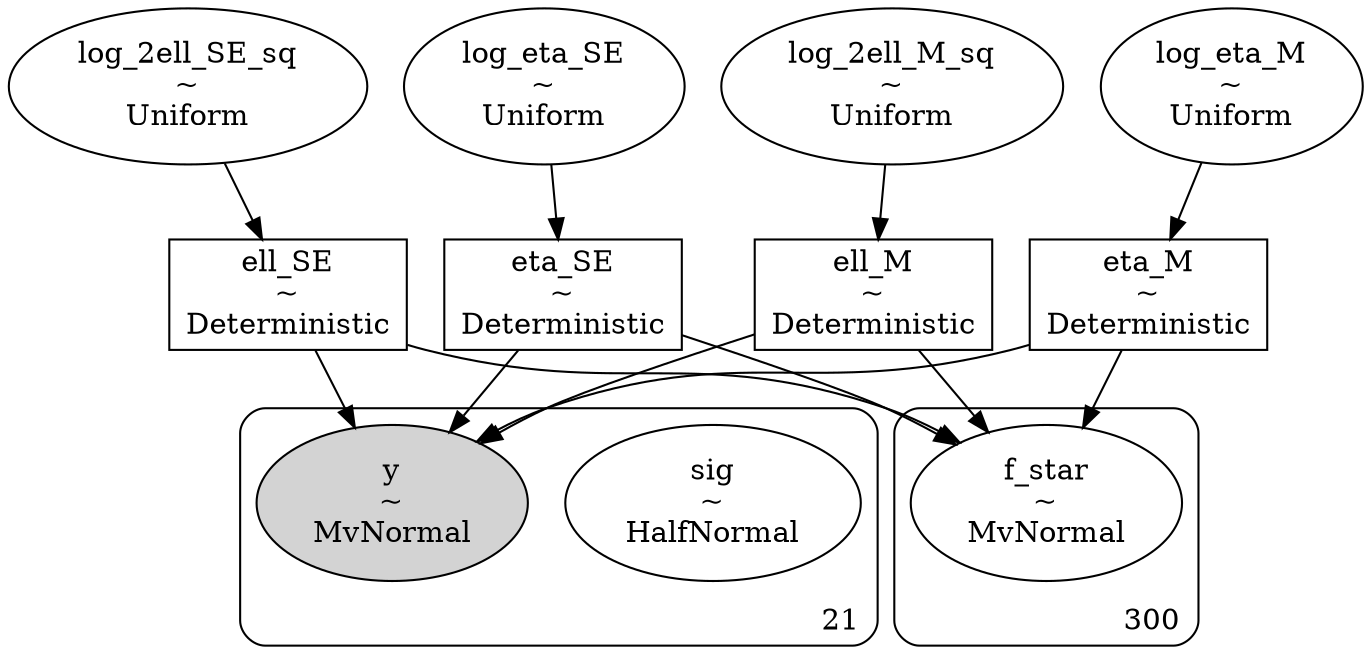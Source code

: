 digraph {
	log_eta_M [label="log_eta_M
~
Uniform" shape=ellipse]
	log_eta_SE [label="log_eta_SE
~
Uniform" shape=ellipse]
	ell_SE [label="ell_SE
~
Deterministic" shape=box]
	eta_SE [label="eta_SE
~
Deterministic" shape=box]
	ell_M [label="ell_M
~
Deterministic" shape=box]
	eta_M [label="eta_M
~
Deterministic" shape=box]
	log_2ell_SE_sq [label="log_2ell_SE_sq
~
Uniform" shape=ellipse]
	log_2ell_M_sq [label="log_2ell_M_sq
~
Uniform" shape=ellipse]
	subgraph cluster21 {
		sig [label="sig
~
HalfNormal" shape=ellipse]
		y [label="y
~
MvNormal" shape=ellipse style=filled]
		label=21 labeljust=r labelloc=b style=rounded
	}
	subgraph cluster300 {
		f_star [label="f_star
~
MvNormal" shape=ellipse]
		label=300 labeljust=r labelloc=b style=rounded
	}
	log_2ell_SE_sq -> ell_SE
	log_2ell_M_sq -> ell_M
	log_eta_SE -> eta_SE
	log_eta_M -> eta_M
	eta_SE -> y
	ell_M -> y
	eta_M -> y
	ell_SE -> y
	eta_SE -> f_star
	ell_M -> f_star
	eta_M -> f_star
	ell_SE -> f_star
}

